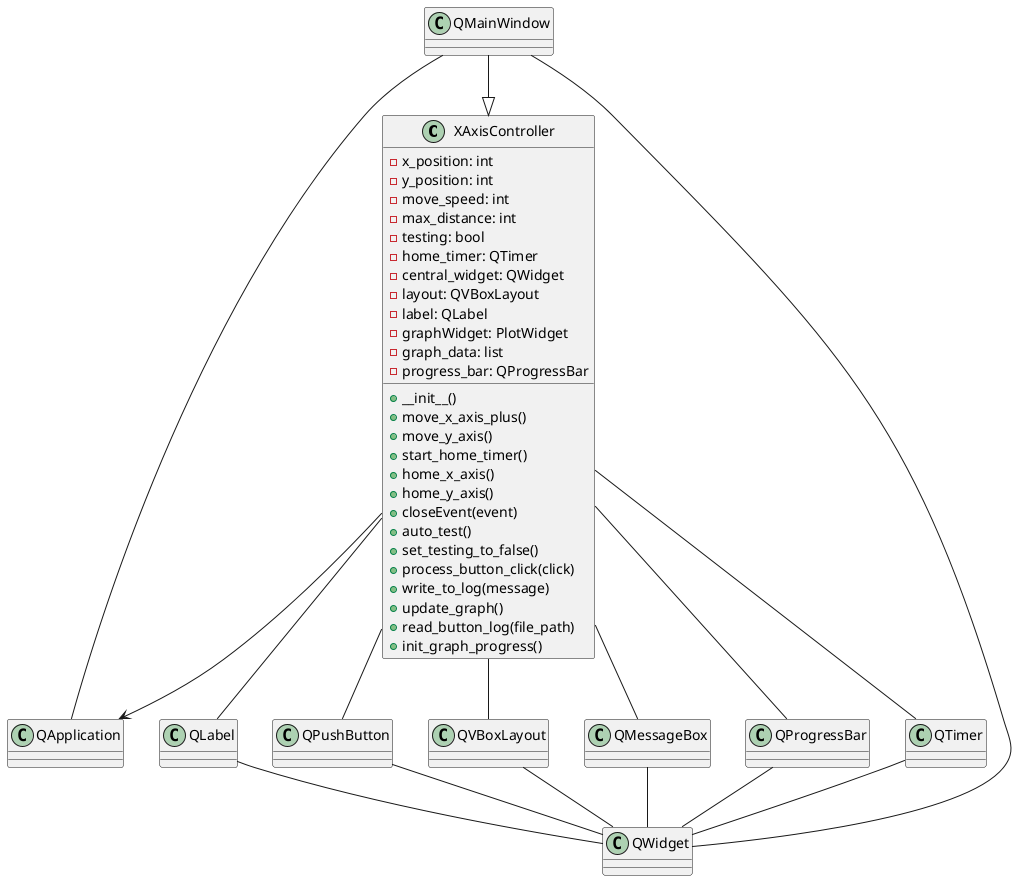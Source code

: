 @startuml

class XAxisController {
    - x_position: int
    - y_position: int
    - move_speed: int
    - max_distance: int
    - testing: bool
    - home_timer: QTimer
    - central_widget: QWidget
    - layout: QVBoxLayout
    - label: QLabel
    - graphWidget: PlotWidget
    - graph_data: list
    - progress_bar: QProgressBar
    + __init__()
    + move_x_axis_plus()
    + move_y_axis()
    + start_home_timer()
    + home_x_axis()
    + home_y_axis()
    + closeEvent(event)
    + auto_test()
    + set_testing_to_false()
    + process_button_click(click)
    + write_to_log(message)
    + update_graph()
    + read_button_log(file_path)
    + init_graph_progress()
}

QMainWindow --|> XAxisController

class QApplication
class QWidget
class QMainWindow
class QLabel
class QPushButton
class QVBoxLayout
class QMessageBox
class QProgressBar
class QTimer

QMainWindow -- QApplication
XAxisController -down-> QApplication
XAxisController -- QVBoxLayout
XAxisController -- QLabel
XAxisController -- QPushButton
XAxisController -- QMessageBox
XAxisController -- QProgressBar
XAxisController -- QTimer
QProgressBar -- QWidget
QTimer -- QWidget
QPushButton -- QWidget
QLabel -- QWidget
QVBoxLayout -- QWidget
QMessageBox -- QWidget
QMainWindow -- QWidget

@enduml
